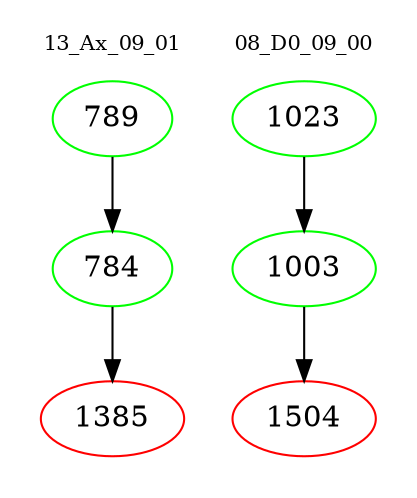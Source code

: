 digraph{
subgraph cluster_0 {
color = white
label = "13_Ax_09_01";
fontsize=10;
T0_789 [label="789", color="green"]
T0_789 -> T0_784 [color="black"]
T0_784 [label="784", color="green"]
T0_784 -> T0_1385 [color="black"]
T0_1385 [label="1385", color="red"]
}
subgraph cluster_1 {
color = white
label = "08_D0_09_00";
fontsize=10;
T1_1023 [label="1023", color="green"]
T1_1023 -> T1_1003 [color="black"]
T1_1003 [label="1003", color="green"]
T1_1003 -> T1_1504 [color="black"]
T1_1504 [label="1504", color="red"]
}
}
